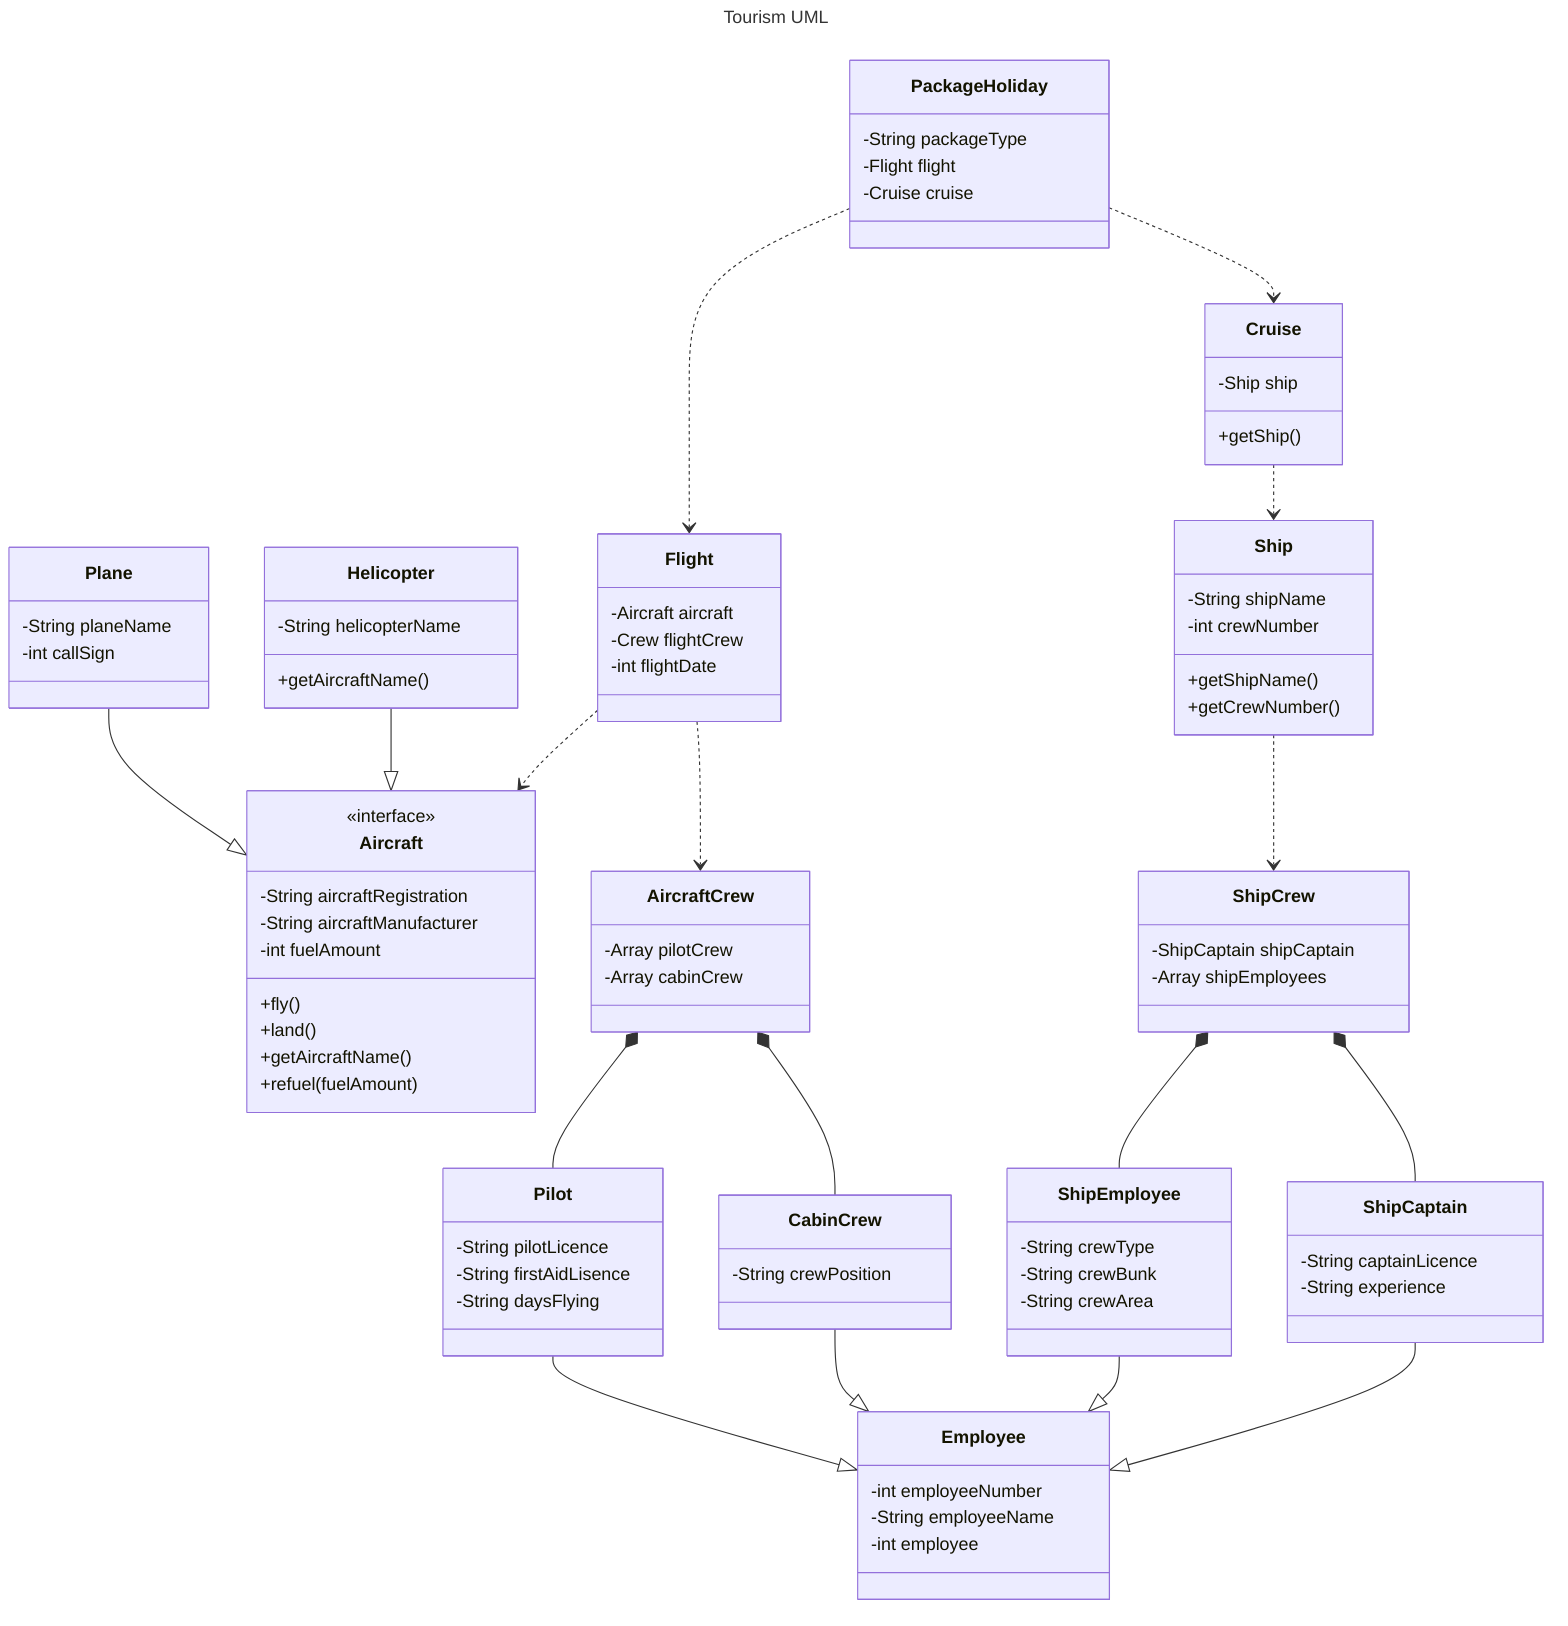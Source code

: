 ---
title: Tourism UML
---

classDiagram
  PackageHoliday ..> Flight
  PackageHoliday ..> Cruise
  Plane --|> Aircraft
  Helicopter --|> Aircraft
  Flight ..> Aircraft 
  Flight ..> AircraftCrew 
  Cruise ..> Ship
  Ship ..> ShipCrew
  AircraftCrew *-- Pilot
  AircraftCrew *-- CabinCrew
  ShipCrew *-- ShipCaptain
  ShipCrew *-- ShipEmployee
  Pilot --|> Employee
  CabinCrew --|> Employee
  ShipEmployee --|> Employee
  ShipCaptain --|> Employee

  class PackageHoliday{
    -String packageType
    -Flight flight
    -Cruise cruise
  }
  class Flight{
    -Aircraft aircraft
    -Crew flightCrew
    -int flightDate
  }
  class Aircraft{
    <<interface>>
    -String aircraftRegistration
    -String aircraftManufacturer
    -int fuelAmount
    +fly()
    +land()
    +getAircraftName()
    +refuel(fuelAmount)
  }
  class Helicopter{
    -String helicopterName
    +getAircraftName()
  }
  class Plane{
    -String planeName
    -int callSign
  }
  class Cruise{
    -Ship ship
    +getShip()
  }
  class Ship{
    -String shipName
    -int crewNumber
    +getShipName()
    +getCrewNumber()
  }
  class Employee{
    -int employeeNumber
    -String employeeName
    -int employee
  }
  class AircraftCrew{
    -Array pilotCrew
    -Array cabinCrew 
  }
  class ShipCrew{
    -ShipCaptain shipCaptain
    -Array shipEmployees
  }
  class CabinCrew{
    -String crewPosition
  }
  class Pilot{
    -String pilotLicence 
    -String firstAidLisence
    -String daysFlying
  }
  class ShipEmployee{
    -String crewType
    -String crewBunk
    -String crewArea
  }
  class ShipCaptain{
    -String captainLicence
    -String experience
  }